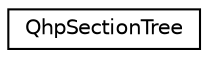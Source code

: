 digraph "Graphical Class Hierarchy"
{
 // LATEX_PDF_SIZE
  edge [fontname="Helvetica",fontsize="10",labelfontname="Helvetica",labelfontsize="10"];
  node [fontname="Helvetica",fontsize="10",shape=record];
  rankdir="LR";
  Node0 [label="QhpSectionTree",height=0.2,width=0.4,color="black", fillcolor="white", style="filled",URL="$classQhpSectionTree.html",tooltip=" "];
}
